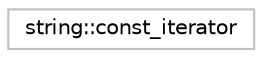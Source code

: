 digraph "Graphical Class Hierarchy"
{
 // LATEX_PDF_SIZE
  edge [fontname="Helvetica",fontsize="10",labelfontname="Helvetica",labelfontsize="10"];
  node [fontname="Helvetica",fontsize="10",shape=record];
  rankdir="LR";
  Node0 [label="string::const_iterator",height=0.2,width=0.4,color="grey75", fillcolor="white", style="filled",tooltip="STL iterator class."];
}
